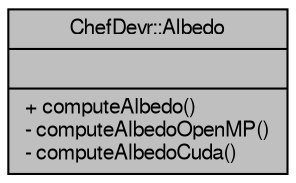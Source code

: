 digraph "ChefDevr::Albedo"
{
 // LATEX_PDF_SIZE
  edge [fontname="FreeSans",fontsize="10",labelfontname="FreeSans",labelfontsize="10"];
  node [fontname="FreeSans",fontsize="10",shape=record];
  Node1 [label="{ChefDevr::Albedo\n||+ computeAlbedo()\l- computeAlbedoOpenMP()\l- computeAlbedoCuda()\l}",height=0.2,width=0.4,color="black", fillcolor="grey75", style="filled", fontcolor="black",tooltip="Provides albedo computation using the most efficient parallelization solution made available by the m..."];
}

